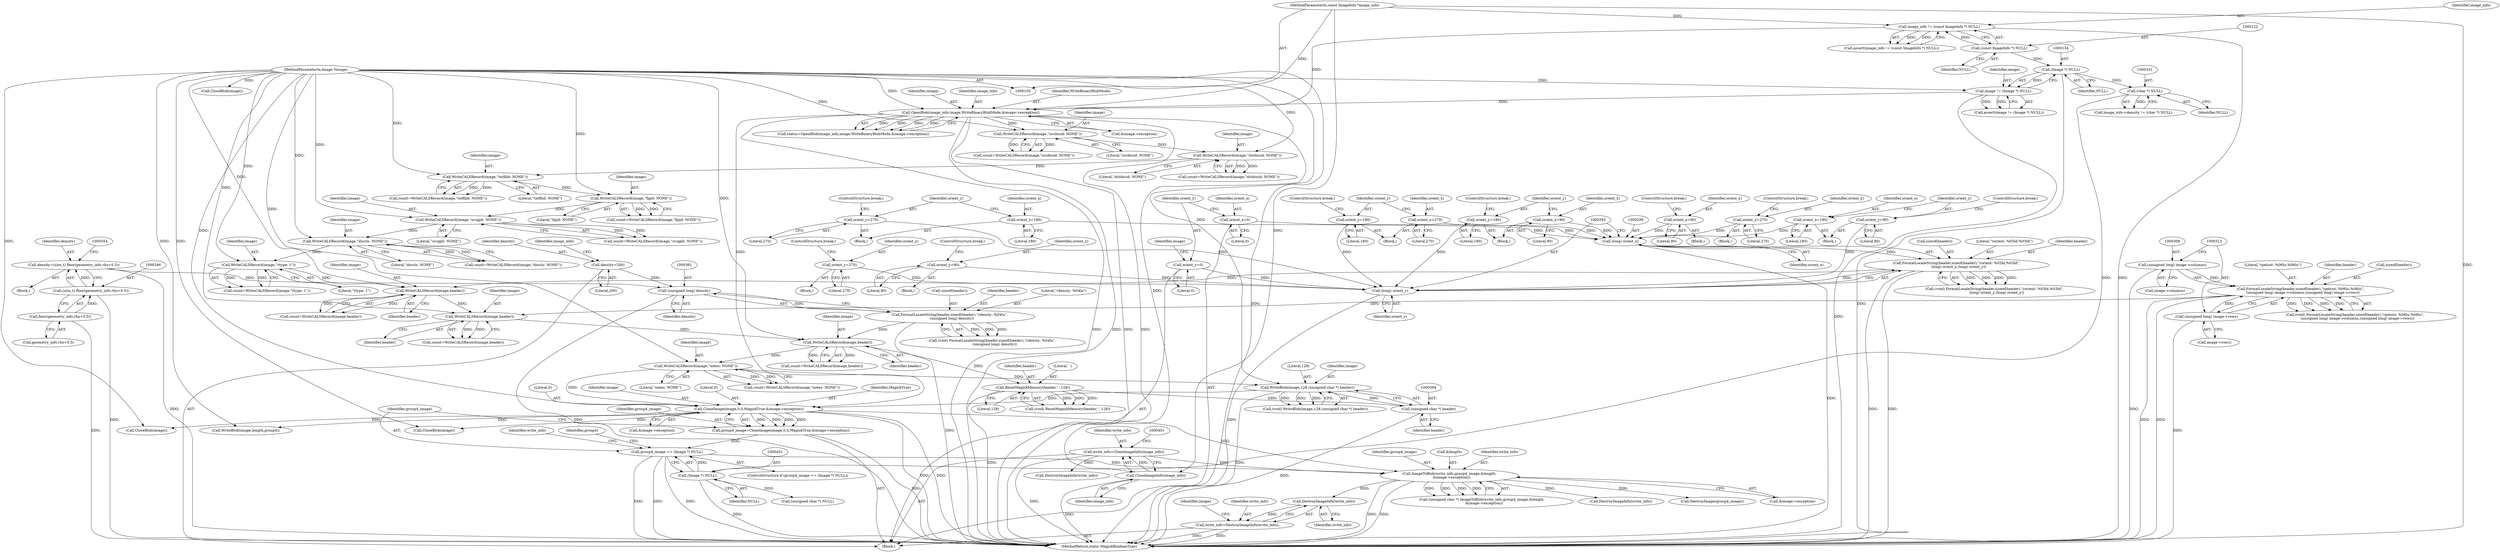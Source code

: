 digraph "0_ImageMagick_3d5ac8c20846871f1eb3068b65f93da7cd33bfd0@pointer" {
"1000480" [label="(Call,DestroyImageInfo(write_info))"];
"1000448" [label="(Call,ImageToBlob(write_info,group4_image,&length,\n    &image->exception))"];
"1000396" [label="(Call,write_info=CloneImageInfo(image_info))"];
"1000398" [label="(Call,CloneImageInfo(image_info))"];
"1000159" [label="(Call,OpenBlob(image_info,image,WriteBinaryBlobMode,&image->exception))"];
"1000119" [label="(Call,image_info != (const ImageInfo *) NULL)"];
"1000104" [label="(MethodParameterIn,const ImageInfo *image_info)"];
"1000121" [label="(Call,(const ImageInfo *) NULL)"];
"1000131" [label="(Call,image != (Image *) NULL)"];
"1000105" [label="(MethodParameterIn,Image *image)"];
"1000133" [label="(Call,(Image *) NULL)"];
"1000428" [label="(Call,group4_image == (Image *) NULL)"];
"1000416" [label="(Call,group4_image=CloneImage(image,0,0,MagickTrue,&image->exception))"];
"1000418" [label="(Call,CloneImage(image,0,0,MagickTrue,&image->exception))"];
"1000390" [label="(Call,WriteBlob(image,128,(unsigned char *) header))"];
"1000370" [label="(Call,WriteCALSRecord(image,\"notes: NONE\"))"];
"1000365" [label="(Call,WriteCALSRecord(image,header))"];
"1000319" [label="(Call,WriteCALSRecord(image,header))"];
"1000297" [label="(Call,WriteCALSRecord(image,header))"];
"1000208" [label="(Call,WriteCALSRecord(image,\"rtype: 1\"))"];
"1000203" [label="(Call,WriteCALSRecord(image,\"doccls: NONE\"))"];
"1000198" [label="(Call,WriteCALSRecord(image,\"srcgph: NONE\"))"];
"1000193" [label="(Call,WriteCALSRecord(image,\"figid: NONE\"))"];
"1000188" [label="(Call,WriteCALSRecord(image,\"txtfilid: NONE\"))"];
"1000183" [label="(Call,WriteCALSRecord(image,\"dstdocid: NONE\"))"];
"1000175" [label="(Call,WriteCALSRecord(image,\"srcdocid: NONE\"))"];
"1000284" [label="(Call,FormatLocaleString(header,sizeof(header),\"rorient: %03ld,%03ld\",\n    (long) orient_x,(long) orient_y))"];
"1000289" [label="(Call,(long) orient_x)"];
"1000224" [label="(Call,orient_x=180)"];
"1000254" [label="(Call,orient_x=270)"];
"1000263" [label="(Call,orient_x=90)"];
"1000211" [label="(Call,orient_x=0)"];
"1000272" [label="(Call,orient_x=90)"];
"1000233" [label="(Call,orient_x=180)"];
"1000248" [label="(Call,orient_x=270)"];
"1000292" [label="(Call,(long) orient_y)"];
"1000236" [label="(Call,orient_y=90)"];
"1000227" [label="(Call,orient_y=270)"];
"1000266" [label="(Call,orient_y=180)"];
"1000257" [label="(Call,orient_y=180)"];
"1000214" [label="(Call,orient_y=0)"];
"1000278" [label="(Call,orient_y=270)"];
"1000242" [label="(Call,orient_y=90)"];
"1000302" [label="(Call,FormatLocaleString(header,sizeof(header),\"rpelcnt: %06lu,%06lu\",\n    (unsigned long) image->columns,(unsigned long) image->rows))"];
"1000307" [label="(Call,(unsigned long) image->columns)"];
"1000312" [label="(Call,(unsigned long) image->rows)"];
"1000355" [label="(Call,FormatLocaleString(header,sizeof(header),\"rdensty: %04lu\",\n    (unsigned long) density))"];
"1000360" [label="(Call,(unsigned long) density)"];
"1000343" [label="(Call,density=(size_t) floor(geometry_info.rho+0.5))"];
"1000345" [label="(Call,(size_t) floor(geometry_info.rho+0.5))"];
"1000347" [label="(Call,floor(geometry_info.rho+0.5))"];
"1000322" [label="(Call,density=200)"];
"1000393" [label="(Call,(unsigned char *) header)"];
"1000375" [label="(Call,ResetMagickMemory(header,' ',128))"];
"1000430" [label="(Call,(Image *) NULL)"];
"1000330" [label="(Call,(char *) NULL)"];
"1000478" [label="(Call,write_info=DestroyImageInfo(write_info))"];
"1000123" [label="(Identifier,NULL)"];
"1000183" [label="(Call,WriteCALSRecord(image,\"dstdocid: NONE\"))"];
"1000430" [label="(Call,(Image *) NULL)"];
"1000173" [label="(Call,count=WriteCALSRecord(image,\"srcdocid: NONE\"))"];
"1000445" [label="(Identifier,group4)"];
"1000213" [label="(Literal,0)"];
"1000223" [label="(Block,)"];
"1000159" [label="(Call,OpenBlob(image_info,image,WriteBinaryBlobMode,&image->exception))"];
"1000440" [label="(Call,CloseBlob(image))"];
"1000307" [label="(Call,(unsigned long) image->columns)"];
"1000432" [label="(Identifier,NULL)"];
"1000191" [label="(Call,count=WriteCALSRecord(image,\"figid: NONE\"))"];
"1000343" [label="(Call,density=(size_t) floor(geometry_info.rho+0.5))"];
"1000485" [label="(Identifier,image)"];
"1000366" [label="(Identifier,image)"];
"1000302" [label="(Call,FormatLocaleString(header,sizeof(header),\"rpelcnt: %06lu,%06lu\",\n    (unsigned long) image->columns,(unsigned long) image->rows))"];
"1000272" [label="(Call,orient_x=90)"];
"1000130" [label="(Call,assert(image != (Image *) NULL))"];
"1000162" [label="(Identifier,WriteBinaryBlobMode)"];
"1000324" [label="(Literal,200)"];
"1000378" [label="(Literal,128)"];
"1000484" [label="(Call,WriteBlob(image,length,group4))"];
"1000206" [label="(Call,count=WriteCALSRecord(image,\"rtype: 1\"))"];
"1000399" [label="(Identifier,image_info)"];
"1000244" [label="(Literal,90)"];
"1000345" [label="(Call,(size_t) floor(geometry_info.rho+0.5))"];
"1000196" [label="(Call,count=WriteCALSRecord(image,\"srcgph: NONE\"))"];
"1000417" [label="(Identifier,group4_image)"];
"1000319" [label="(Call,WriteCALSRecord(image,header))"];
"1000230" [label="(ControlStructure,break;)"];
"1000330" [label="(Call,(char *) NULL)"];
"1000185" [label="(Literal,\"dstdocid: NONE\")"];
"1000212" [label="(Identifier,orient_x)"];
"1000304" [label="(Call,sizeof(header))"];
"1000157" [label="(Call,status=OpenBlob(image_info,image,WriteBinaryBlobMode,&image->exception))"];
"1000371" [label="(Identifier,image)"];
"1000211" [label="(Call,orient_x=0)"];
"1000348" [label="(Call,geometry_info.rho+0.5)"];
"1000317" [label="(Call,count=WriteCALSRecord(image,header))"];
"1000373" [label="(Call,(void) ResetMagickMemory(header,' ',128))"];
"1000273" [label="(Identifier,orient_x)"];
"1000268" [label="(Literal,180)"];
"1000263" [label="(Call,orient_x=90)"];
"1000193" [label="(Call,WriteCALSRecord(image,\"figid: NONE\"))"];
"1000199" [label="(Identifier,image)"];
"1000274" [label="(Literal,90)"];
"1000281" [label="(ControlStructure,break;)"];
"1000393" [label="(Call,(unsigned char *) header)"];
"1000288" [label="(Literal,\"rorient: %03ld,%03ld\")"];
"1000280" [label="(Literal,270)"];
"1000306" [label="(Literal,\"rpelcnt: %06lu,%06lu\")"];
"1000323" [label="(Identifier,density)"];
"1000395" [label="(Identifier,header)"];
"1000131" [label="(Call,image != (Image *) NULL)"];
"1000226" [label="(Literal,180)"];
"1000275" [label="(ControlStructure,break;)"];
"1000242" [label="(Call,orient_y=90)"];
"1000506" [label="(MethodReturn,static MagickBooleanType)"];
"1000391" [label="(Identifier,image)"];
"1000427" [label="(ControlStructure,if (group4_image == (Image *) NULL))"];
"1000298" [label="(Identifier,image)"];
"1000285" [label="(Identifier,header)"];
"1000175" [label="(Call,WriteCALSRecord(image,\"srcdocid: NONE\"))"];
"1000120" [label="(Identifier,image_info)"];
"1000502" [label="(Call,CloseBlob(image))"];
"1000210" [label="(Literal,\"rtype: 1\")"];
"1000106" [label="(Block,)"];
"1000357" [label="(Call,sizeof(header))"];
"1000194" [label="(Identifier,image)"];
"1000163" [label="(Call,&image->exception)"];
"1000320" [label="(Identifier,image)"];
"1000190" [label="(Literal,\"txtfilid: NONE\")"];
"1000181" [label="(Call,count=WriteCALSRecord(image,\"dstdocid: NONE\"))"];
"1000474" [label="(Call,CloseBlob(image))"];
"1000322" [label="(Call,density=200)"];
"1000247" [label="(Block,)"];
"1000367" [label="(Identifier,header)"];
"1000259" [label="(Literal,180)"];
"1000421" [label="(Literal,0)"];
"1000234" [label="(Identifier,orient_x)"];
"1000250" [label="(Literal,270)"];
"1000299" [label="(Identifier,header)"];
"1000271" [label="(Block,)"];
"1000265" [label="(Literal,90)"];
"1000229" [label="(Literal,270)"];
"1000225" [label="(Identifier,orient_x)"];
"1000398" [label="(Call,CloneImageInfo(image_info))"];
"1000186" [label="(Call,count=WriteCALSRecord(image,\"txtfilid: NONE\"))"];
"1000292" [label="(Call,(long) orient_y)"];
"1000119" [label="(Call,image_info != (const ImageInfo *) NULL)"];
"1000416" [label="(Call,group4_image=CloneImage(image,0,0,MagickTrue,&image->exception))"];
"1000215" [label="(Identifier,orient_y)"];
"1000396" [label="(Call,write_info=CloneImageInfo(image_info))"];
"1000248" [label="(Call,orient_x=270)"];
"1000241" [label="(Block,)"];
"1000314" [label="(Call,image->rows)"];
"1000236" [label="(Call,orient_y=90)"];
"1000295" [label="(Call,count=WriteCALSRecord(image,header))"];
"1000344" [label="(Identifier,density)"];
"1000208" [label="(Call,WriteCALSRecord(image,\"rtype: 1\"))"];
"1000450" [label="(Identifier,group4_image)"];
"1000232" [label="(Block,)"];
"1000370" [label="(Call,WriteCALSRecord(image,\"notes: NONE\"))"];
"1000266" [label="(Call,orient_y=180)"];
"1000420" [label="(Literal,0)"];
"1000267" [label="(Identifier,orient_y)"];
"1000353" [label="(Call,(void) FormatLocaleString(header,sizeof(header),\"rdensty: %04lu\",\n    (unsigned long) density))"];
"1000356" [label="(Identifier,header)"];
"1000243" [label="(Identifier,orient_y)"];
"1000269" [label="(ControlStructure,break;)"];
"1000362" [label="(Identifier,density)"];
"1000233" [label="(Call,orient_x=180)"];
"1000309" [label="(Call,image->columns)"];
"1000237" [label="(Identifier,orient_y)"];
"1000478" [label="(Call,write_info=DestroyImageInfo(write_info))"];
"1000451" [label="(Call,&length)"];
"1000423" [label="(Call,&image->exception)"];
"1000118" [label="(Call,assert(image_info != (const ImageInfo *) NULL))"];
"1000189" [label="(Identifier,image)"];
"1000377" [label="(Literal,' ')"];
"1000201" [label="(Call,count=WriteCALSRecord(image,\"doccls: NONE\"))"];
"1000453" [label="(Call,&image->exception)"];
"1000262" [label="(Block,)"];
"1000257" [label="(Call,orient_y=180)"];
"1000132" [label="(Identifier,image)"];
"1000376" [label="(Identifier,header)"];
"1000303" [label="(Identifier,header)"];
"1000333" [label="(Block,)"];
"1000446" [label="(Call,(unsigned char *) ImageToBlob(write_info,group4_image,&length,\n    &image->exception))"];
"1000135" [label="(Identifier,NULL)"];
"1000392" [label="(Literal,128)"];
"1000418" [label="(Call,CloneImage(image,0,0,MagickTrue,&image->exception))"];
"1000481" [label="(Identifier,write_info)"];
"1000209" [label="(Identifier,image)"];
"1000359" [label="(Literal,\"rdensty: %04lu\")"];
"1000177" [label="(Literal,\"srcdocid: NONE\")"];
"1000105" [label="(MethodParameterIn,Image *image)"];
"1000365" [label="(Call,WriteCALSRecord(image,header))"];
"1000390" [label="(Call,WriteBlob(image,128,(unsigned char *) header))"];
"1000363" [label="(Call,count=WriteCALSRecord(image,header))"];
"1000422" [label="(Identifier,MagickTrue)"];
"1000347" [label="(Call,floor(geometry_info.rho+0.5))"];
"1000133" [label="(Call,(Image *) NULL)"];
"1000372" [label="(Literal,\"notes: NONE\")"];
"1000388" [label="(Call,(void) WriteBlob(image,128,(unsigned char *) header))"];
"1000253" [label="(Block,)"];
"1000238" [label="(Literal,90)"];
"1000277" [label="(Block,)"];
"1000479" [label="(Identifier,write_info)"];
"1000449" [label="(Identifier,write_info)"];
"1000429" [label="(Identifier,group4_image)"];
"1000264" [label="(Identifier,orient_x)"];
"1000297" [label="(Call,WriteCALSRecord(image,header))"];
"1000205" [label="(Literal,\"doccls: NONE\")"];
"1000161" [label="(Identifier,image)"];
"1000254" [label="(Call,orient_x=270)"];
"1000360" [label="(Call,(unsigned long) density)"];
"1000204" [label="(Identifier,image)"];
"1000249" [label="(Identifier,orient_x)"];
"1000235" [label="(Literal,180)"];
"1000289" [label="(Call,(long) orient_x)"];
"1000284" [label="(Call,FormatLocaleString(header,sizeof(header),\"rorient: %03ld,%03ld\",\n    (long) orient_x,(long) orient_y))"];
"1000256" [label="(Literal,270)"];
"1000104" [label="(MethodParameterIn,const ImageInfo *image_info)"];
"1000203" [label="(Call,WriteCALSRecord(image,\"doccls: NONE\"))"];
"1000219" [label="(Identifier,image)"];
"1000332" [label="(Identifier,NULL)"];
"1000470" [label="(Call,DestroyImageInfo(write_info))"];
"1000375" [label="(Call,ResetMagickMemory(header,' ',128))"];
"1000251" [label="(ControlStructure,break;)"];
"1000214" [label="(Call,orient_y=0)"];
"1000198" [label="(Call,WriteCALSRecord(image,\"srcgph: NONE\"))"];
"1000326" [label="(Call,image_info->density != (char *) NULL)"];
"1000224" [label="(Call,orient_x=180)"];
"1000368" [label="(Call,count=WriteCALSRecord(image,\"notes: NONE\"))"];
"1000255" [label="(Identifier,orient_x)"];
"1000321" [label="(Identifier,header)"];
"1000121" [label="(Call,(const ImageInfo *) NULL)"];
"1000480" [label="(Call,DestroyImageInfo(write_info))"];
"1000160" [label="(Identifier,image_info)"];
"1000195" [label="(Literal,\"figid: NONE\")"];
"1000176" [label="(Identifier,image)"];
"1000239" [label="(ControlStructure,break;)"];
"1000279" [label="(Identifier,orient_y)"];
"1000464" [label="(Call,(unsigned char *) NULL)"];
"1000397" [label="(Identifier,write_info)"];
"1000188" [label="(Call,WriteCALSRecord(image,\"txtfilid: NONE\"))"];
"1000436" [label="(Call,DestroyImageInfo(write_info))"];
"1000200" [label="(Literal,\"srcgph: NONE\")"];
"1000278" [label="(Call,orient_y=270)"];
"1000294" [label="(Identifier,orient_y)"];
"1000328" [label="(Identifier,image_info)"];
"1000355" [label="(Call,FormatLocaleString(header,sizeof(header),\"rdensty: %04lu\",\n    (unsigned long) density))"];
"1000435" [label="(Identifier,write_info)"];
"1000419" [label="(Identifier,image)"];
"1000282" [label="(Call,(void) FormatLocaleString(header,sizeof(header),\"rorient: %03ld,%03ld\",\n    (long) orient_x,(long) orient_y))"];
"1000428" [label="(Call,group4_image == (Image *) NULL)"];
"1000459" [label="(Call,DestroyImage(group4_image))"];
"1000228" [label="(Identifier,orient_y)"];
"1000258" [label="(Identifier,orient_y)"];
"1000286" [label="(Call,sizeof(header))"];
"1000291" [label="(Identifier,orient_x)"];
"1000245" [label="(ControlStructure,break;)"];
"1000312" [label="(Call,(unsigned long) image->rows)"];
"1000300" [label="(Call,(void) FormatLocaleString(header,sizeof(header),\"rpelcnt: %06lu,%06lu\",\n    (unsigned long) image->columns,(unsigned long) image->rows))"];
"1000260" [label="(ControlStructure,break;)"];
"1000227" [label="(Call,orient_y=270)"];
"1000216" [label="(Literal,0)"];
"1000448" [label="(Call,ImageToBlob(write_info,group4_image,&length,\n    &image->exception))"];
"1000184" [label="(Identifier,image)"];
"1000480" -> "1000478"  [label="AST: "];
"1000480" -> "1000481"  [label="CFG: "];
"1000481" -> "1000480"  [label="AST: "];
"1000478" -> "1000480"  [label="CFG: "];
"1000480" -> "1000478"  [label="DDG: "];
"1000448" -> "1000480"  [label="DDG: "];
"1000448" -> "1000446"  [label="AST: "];
"1000448" -> "1000453"  [label="CFG: "];
"1000449" -> "1000448"  [label="AST: "];
"1000450" -> "1000448"  [label="AST: "];
"1000451" -> "1000448"  [label="AST: "];
"1000453" -> "1000448"  [label="AST: "];
"1000446" -> "1000448"  [label="CFG: "];
"1000448" -> "1000506"  [label="DDG: "];
"1000448" -> "1000506"  [label="DDG: "];
"1000448" -> "1000446"  [label="DDG: "];
"1000448" -> "1000446"  [label="DDG: "];
"1000448" -> "1000446"  [label="DDG: "];
"1000448" -> "1000446"  [label="DDG: "];
"1000396" -> "1000448"  [label="DDG: "];
"1000428" -> "1000448"  [label="DDG: "];
"1000418" -> "1000448"  [label="DDG: "];
"1000448" -> "1000459"  [label="DDG: "];
"1000448" -> "1000470"  [label="DDG: "];
"1000396" -> "1000106"  [label="AST: "];
"1000396" -> "1000398"  [label="CFG: "];
"1000397" -> "1000396"  [label="AST: "];
"1000398" -> "1000396"  [label="AST: "];
"1000401" -> "1000396"  [label="CFG: "];
"1000396" -> "1000506"  [label="DDG: "];
"1000398" -> "1000396"  [label="DDG: "];
"1000396" -> "1000436"  [label="DDG: "];
"1000398" -> "1000399"  [label="CFG: "];
"1000399" -> "1000398"  [label="AST: "];
"1000398" -> "1000506"  [label="DDG: "];
"1000159" -> "1000398"  [label="DDG: "];
"1000104" -> "1000398"  [label="DDG: "];
"1000159" -> "1000157"  [label="AST: "];
"1000159" -> "1000163"  [label="CFG: "];
"1000160" -> "1000159"  [label="AST: "];
"1000161" -> "1000159"  [label="AST: "];
"1000162" -> "1000159"  [label="AST: "];
"1000163" -> "1000159"  [label="AST: "];
"1000157" -> "1000159"  [label="CFG: "];
"1000159" -> "1000506"  [label="DDG: "];
"1000159" -> "1000506"  [label="DDG: "];
"1000159" -> "1000506"  [label="DDG: "];
"1000159" -> "1000506"  [label="DDG: "];
"1000159" -> "1000157"  [label="DDG: "];
"1000159" -> "1000157"  [label="DDG: "];
"1000159" -> "1000157"  [label="DDG: "];
"1000159" -> "1000157"  [label="DDG: "];
"1000119" -> "1000159"  [label="DDG: "];
"1000104" -> "1000159"  [label="DDG: "];
"1000131" -> "1000159"  [label="DDG: "];
"1000105" -> "1000159"  [label="DDG: "];
"1000159" -> "1000175"  [label="DDG: "];
"1000159" -> "1000418"  [label="DDG: "];
"1000119" -> "1000118"  [label="AST: "];
"1000119" -> "1000121"  [label="CFG: "];
"1000120" -> "1000119"  [label="AST: "];
"1000121" -> "1000119"  [label="AST: "];
"1000118" -> "1000119"  [label="CFG: "];
"1000119" -> "1000506"  [label="DDG: "];
"1000119" -> "1000118"  [label="DDG: "];
"1000119" -> "1000118"  [label="DDG: "];
"1000104" -> "1000119"  [label="DDG: "];
"1000121" -> "1000119"  [label="DDG: "];
"1000104" -> "1000103"  [label="AST: "];
"1000104" -> "1000506"  [label="DDG: "];
"1000121" -> "1000123"  [label="CFG: "];
"1000122" -> "1000121"  [label="AST: "];
"1000123" -> "1000121"  [label="AST: "];
"1000121" -> "1000133"  [label="DDG: "];
"1000131" -> "1000130"  [label="AST: "];
"1000131" -> "1000133"  [label="CFG: "];
"1000132" -> "1000131"  [label="AST: "];
"1000133" -> "1000131"  [label="AST: "];
"1000130" -> "1000131"  [label="CFG: "];
"1000131" -> "1000506"  [label="DDG: "];
"1000131" -> "1000130"  [label="DDG: "];
"1000131" -> "1000130"  [label="DDG: "];
"1000105" -> "1000131"  [label="DDG: "];
"1000133" -> "1000131"  [label="DDG: "];
"1000105" -> "1000103"  [label="AST: "];
"1000105" -> "1000506"  [label="DDG: "];
"1000105" -> "1000175"  [label="DDG: "];
"1000105" -> "1000183"  [label="DDG: "];
"1000105" -> "1000188"  [label="DDG: "];
"1000105" -> "1000193"  [label="DDG: "];
"1000105" -> "1000198"  [label="DDG: "];
"1000105" -> "1000203"  [label="DDG: "];
"1000105" -> "1000208"  [label="DDG: "];
"1000105" -> "1000297"  [label="DDG: "];
"1000105" -> "1000319"  [label="DDG: "];
"1000105" -> "1000365"  [label="DDG: "];
"1000105" -> "1000370"  [label="DDG: "];
"1000105" -> "1000390"  [label="DDG: "];
"1000105" -> "1000418"  [label="DDG: "];
"1000105" -> "1000440"  [label="DDG: "];
"1000105" -> "1000474"  [label="DDG: "];
"1000105" -> "1000484"  [label="DDG: "];
"1000105" -> "1000502"  [label="DDG: "];
"1000133" -> "1000135"  [label="CFG: "];
"1000134" -> "1000133"  [label="AST: "];
"1000135" -> "1000133"  [label="AST: "];
"1000133" -> "1000506"  [label="DDG: "];
"1000133" -> "1000330"  [label="DDG: "];
"1000428" -> "1000427"  [label="AST: "];
"1000428" -> "1000430"  [label="CFG: "];
"1000429" -> "1000428"  [label="AST: "];
"1000430" -> "1000428"  [label="AST: "];
"1000435" -> "1000428"  [label="CFG: "];
"1000445" -> "1000428"  [label="CFG: "];
"1000428" -> "1000506"  [label="DDG: "];
"1000428" -> "1000506"  [label="DDG: "];
"1000428" -> "1000506"  [label="DDG: "];
"1000416" -> "1000428"  [label="DDG: "];
"1000430" -> "1000428"  [label="DDG: "];
"1000416" -> "1000106"  [label="AST: "];
"1000416" -> "1000418"  [label="CFG: "];
"1000417" -> "1000416"  [label="AST: "];
"1000418" -> "1000416"  [label="AST: "];
"1000429" -> "1000416"  [label="CFG: "];
"1000416" -> "1000506"  [label="DDG: "];
"1000418" -> "1000416"  [label="DDG: "];
"1000418" -> "1000416"  [label="DDG: "];
"1000418" -> "1000416"  [label="DDG: "];
"1000418" -> "1000416"  [label="DDG: "];
"1000418" -> "1000423"  [label="CFG: "];
"1000419" -> "1000418"  [label="AST: "];
"1000420" -> "1000418"  [label="AST: "];
"1000421" -> "1000418"  [label="AST: "];
"1000422" -> "1000418"  [label="AST: "];
"1000423" -> "1000418"  [label="AST: "];
"1000418" -> "1000506"  [label="DDG: "];
"1000418" -> "1000506"  [label="DDG: "];
"1000390" -> "1000418"  [label="DDG: "];
"1000370" -> "1000418"  [label="DDG: "];
"1000418" -> "1000440"  [label="DDG: "];
"1000418" -> "1000474"  [label="DDG: "];
"1000418" -> "1000484"  [label="DDG: "];
"1000390" -> "1000388"  [label="AST: "];
"1000390" -> "1000393"  [label="CFG: "];
"1000391" -> "1000390"  [label="AST: "];
"1000392" -> "1000390"  [label="AST: "];
"1000393" -> "1000390"  [label="AST: "];
"1000388" -> "1000390"  [label="CFG: "];
"1000390" -> "1000506"  [label="DDG: "];
"1000390" -> "1000388"  [label="DDG: "];
"1000390" -> "1000388"  [label="DDG: "];
"1000390" -> "1000388"  [label="DDG: "];
"1000370" -> "1000390"  [label="DDG: "];
"1000393" -> "1000390"  [label="DDG: "];
"1000370" -> "1000368"  [label="AST: "];
"1000370" -> "1000372"  [label="CFG: "];
"1000371" -> "1000370"  [label="AST: "];
"1000372" -> "1000370"  [label="AST: "];
"1000368" -> "1000370"  [label="CFG: "];
"1000370" -> "1000368"  [label="DDG: "];
"1000370" -> "1000368"  [label="DDG: "];
"1000365" -> "1000370"  [label="DDG: "];
"1000365" -> "1000363"  [label="AST: "];
"1000365" -> "1000367"  [label="CFG: "];
"1000366" -> "1000365"  [label="AST: "];
"1000367" -> "1000365"  [label="AST: "];
"1000363" -> "1000365"  [label="CFG: "];
"1000365" -> "1000363"  [label="DDG: "];
"1000365" -> "1000363"  [label="DDG: "];
"1000319" -> "1000365"  [label="DDG: "];
"1000355" -> "1000365"  [label="DDG: "];
"1000365" -> "1000375"  [label="DDG: "];
"1000319" -> "1000317"  [label="AST: "];
"1000319" -> "1000321"  [label="CFG: "];
"1000320" -> "1000319"  [label="AST: "];
"1000321" -> "1000319"  [label="AST: "];
"1000317" -> "1000319"  [label="CFG: "];
"1000319" -> "1000317"  [label="DDG: "];
"1000319" -> "1000317"  [label="DDG: "];
"1000297" -> "1000319"  [label="DDG: "];
"1000302" -> "1000319"  [label="DDG: "];
"1000297" -> "1000295"  [label="AST: "];
"1000297" -> "1000299"  [label="CFG: "];
"1000298" -> "1000297"  [label="AST: "];
"1000299" -> "1000297"  [label="AST: "];
"1000295" -> "1000297"  [label="CFG: "];
"1000297" -> "1000295"  [label="DDG: "];
"1000297" -> "1000295"  [label="DDG: "];
"1000208" -> "1000297"  [label="DDG: "];
"1000284" -> "1000297"  [label="DDG: "];
"1000208" -> "1000206"  [label="AST: "];
"1000208" -> "1000210"  [label="CFG: "];
"1000209" -> "1000208"  [label="AST: "];
"1000210" -> "1000208"  [label="AST: "];
"1000206" -> "1000208"  [label="CFG: "];
"1000208" -> "1000206"  [label="DDG: "];
"1000208" -> "1000206"  [label="DDG: "];
"1000203" -> "1000208"  [label="DDG: "];
"1000203" -> "1000201"  [label="AST: "];
"1000203" -> "1000205"  [label="CFG: "];
"1000204" -> "1000203"  [label="AST: "];
"1000205" -> "1000203"  [label="AST: "];
"1000201" -> "1000203"  [label="CFG: "];
"1000203" -> "1000201"  [label="DDG: "];
"1000203" -> "1000201"  [label="DDG: "];
"1000198" -> "1000203"  [label="DDG: "];
"1000198" -> "1000196"  [label="AST: "];
"1000198" -> "1000200"  [label="CFG: "];
"1000199" -> "1000198"  [label="AST: "];
"1000200" -> "1000198"  [label="AST: "];
"1000196" -> "1000198"  [label="CFG: "];
"1000198" -> "1000196"  [label="DDG: "];
"1000198" -> "1000196"  [label="DDG: "];
"1000193" -> "1000198"  [label="DDG: "];
"1000193" -> "1000191"  [label="AST: "];
"1000193" -> "1000195"  [label="CFG: "];
"1000194" -> "1000193"  [label="AST: "];
"1000195" -> "1000193"  [label="AST: "];
"1000191" -> "1000193"  [label="CFG: "];
"1000193" -> "1000191"  [label="DDG: "];
"1000193" -> "1000191"  [label="DDG: "];
"1000188" -> "1000193"  [label="DDG: "];
"1000188" -> "1000186"  [label="AST: "];
"1000188" -> "1000190"  [label="CFG: "];
"1000189" -> "1000188"  [label="AST: "];
"1000190" -> "1000188"  [label="AST: "];
"1000186" -> "1000188"  [label="CFG: "];
"1000188" -> "1000186"  [label="DDG: "];
"1000188" -> "1000186"  [label="DDG: "];
"1000183" -> "1000188"  [label="DDG: "];
"1000183" -> "1000181"  [label="AST: "];
"1000183" -> "1000185"  [label="CFG: "];
"1000184" -> "1000183"  [label="AST: "];
"1000185" -> "1000183"  [label="AST: "];
"1000181" -> "1000183"  [label="CFG: "];
"1000183" -> "1000181"  [label="DDG: "];
"1000183" -> "1000181"  [label="DDG: "];
"1000175" -> "1000183"  [label="DDG: "];
"1000175" -> "1000173"  [label="AST: "];
"1000175" -> "1000177"  [label="CFG: "];
"1000176" -> "1000175"  [label="AST: "];
"1000177" -> "1000175"  [label="AST: "];
"1000173" -> "1000175"  [label="CFG: "];
"1000175" -> "1000173"  [label="DDG: "];
"1000175" -> "1000173"  [label="DDG: "];
"1000284" -> "1000282"  [label="AST: "];
"1000284" -> "1000292"  [label="CFG: "];
"1000285" -> "1000284"  [label="AST: "];
"1000286" -> "1000284"  [label="AST: "];
"1000288" -> "1000284"  [label="AST: "];
"1000289" -> "1000284"  [label="AST: "];
"1000292" -> "1000284"  [label="AST: "];
"1000282" -> "1000284"  [label="CFG: "];
"1000284" -> "1000506"  [label="DDG: "];
"1000284" -> "1000506"  [label="DDG: "];
"1000284" -> "1000282"  [label="DDG: "];
"1000284" -> "1000282"  [label="DDG: "];
"1000284" -> "1000282"  [label="DDG: "];
"1000284" -> "1000282"  [label="DDG: "];
"1000289" -> "1000284"  [label="DDG: "];
"1000292" -> "1000284"  [label="DDG: "];
"1000289" -> "1000291"  [label="CFG: "];
"1000290" -> "1000289"  [label="AST: "];
"1000291" -> "1000289"  [label="AST: "];
"1000293" -> "1000289"  [label="CFG: "];
"1000289" -> "1000506"  [label="DDG: "];
"1000224" -> "1000289"  [label="DDG: "];
"1000254" -> "1000289"  [label="DDG: "];
"1000263" -> "1000289"  [label="DDG: "];
"1000211" -> "1000289"  [label="DDG: "];
"1000272" -> "1000289"  [label="DDG: "];
"1000233" -> "1000289"  [label="DDG: "];
"1000248" -> "1000289"  [label="DDG: "];
"1000224" -> "1000223"  [label="AST: "];
"1000224" -> "1000226"  [label="CFG: "];
"1000225" -> "1000224"  [label="AST: "];
"1000226" -> "1000224"  [label="AST: "];
"1000228" -> "1000224"  [label="CFG: "];
"1000254" -> "1000253"  [label="AST: "];
"1000254" -> "1000256"  [label="CFG: "];
"1000255" -> "1000254"  [label="AST: "];
"1000256" -> "1000254"  [label="AST: "];
"1000258" -> "1000254"  [label="CFG: "];
"1000263" -> "1000262"  [label="AST: "];
"1000263" -> "1000265"  [label="CFG: "];
"1000264" -> "1000263"  [label="AST: "];
"1000265" -> "1000263"  [label="AST: "];
"1000267" -> "1000263"  [label="CFG: "];
"1000211" -> "1000106"  [label="AST: "];
"1000211" -> "1000213"  [label="CFG: "];
"1000212" -> "1000211"  [label="AST: "];
"1000213" -> "1000211"  [label="AST: "];
"1000215" -> "1000211"  [label="CFG: "];
"1000272" -> "1000271"  [label="AST: "];
"1000272" -> "1000274"  [label="CFG: "];
"1000273" -> "1000272"  [label="AST: "];
"1000274" -> "1000272"  [label="AST: "];
"1000275" -> "1000272"  [label="CFG: "];
"1000233" -> "1000232"  [label="AST: "];
"1000233" -> "1000235"  [label="CFG: "];
"1000234" -> "1000233"  [label="AST: "];
"1000235" -> "1000233"  [label="AST: "];
"1000237" -> "1000233"  [label="CFG: "];
"1000248" -> "1000247"  [label="AST: "];
"1000248" -> "1000250"  [label="CFG: "];
"1000249" -> "1000248"  [label="AST: "];
"1000250" -> "1000248"  [label="AST: "];
"1000251" -> "1000248"  [label="CFG: "];
"1000292" -> "1000294"  [label="CFG: "];
"1000293" -> "1000292"  [label="AST: "];
"1000294" -> "1000292"  [label="AST: "];
"1000292" -> "1000506"  [label="DDG: "];
"1000236" -> "1000292"  [label="DDG: "];
"1000227" -> "1000292"  [label="DDG: "];
"1000266" -> "1000292"  [label="DDG: "];
"1000257" -> "1000292"  [label="DDG: "];
"1000214" -> "1000292"  [label="DDG: "];
"1000278" -> "1000292"  [label="DDG: "];
"1000242" -> "1000292"  [label="DDG: "];
"1000236" -> "1000232"  [label="AST: "];
"1000236" -> "1000238"  [label="CFG: "];
"1000237" -> "1000236"  [label="AST: "];
"1000238" -> "1000236"  [label="AST: "];
"1000239" -> "1000236"  [label="CFG: "];
"1000227" -> "1000223"  [label="AST: "];
"1000227" -> "1000229"  [label="CFG: "];
"1000228" -> "1000227"  [label="AST: "];
"1000229" -> "1000227"  [label="AST: "];
"1000230" -> "1000227"  [label="CFG: "];
"1000266" -> "1000262"  [label="AST: "];
"1000266" -> "1000268"  [label="CFG: "];
"1000267" -> "1000266"  [label="AST: "];
"1000268" -> "1000266"  [label="AST: "];
"1000269" -> "1000266"  [label="CFG: "];
"1000257" -> "1000253"  [label="AST: "];
"1000257" -> "1000259"  [label="CFG: "];
"1000258" -> "1000257"  [label="AST: "];
"1000259" -> "1000257"  [label="AST: "];
"1000260" -> "1000257"  [label="CFG: "];
"1000214" -> "1000106"  [label="AST: "];
"1000214" -> "1000216"  [label="CFG: "];
"1000215" -> "1000214"  [label="AST: "];
"1000216" -> "1000214"  [label="AST: "];
"1000219" -> "1000214"  [label="CFG: "];
"1000278" -> "1000277"  [label="AST: "];
"1000278" -> "1000280"  [label="CFG: "];
"1000279" -> "1000278"  [label="AST: "];
"1000280" -> "1000278"  [label="AST: "];
"1000281" -> "1000278"  [label="CFG: "];
"1000242" -> "1000241"  [label="AST: "];
"1000242" -> "1000244"  [label="CFG: "];
"1000243" -> "1000242"  [label="AST: "];
"1000244" -> "1000242"  [label="AST: "];
"1000245" -> "1000242"  [label="CFG: "];
"1000302" -> "1000300"  [label="AST: "];
"1000302" -> "1000312"  [label="CFG: "];
"1000303" -> "1000302"  [label="AST: "];
"1000304" -> "1000302"  [label="AST: "];
"1000306" -> "1000302"  [label="AST: "];
"1000307" -> "1000302"  [label="AST: "];
"1000312" -> "1000302"  [label="AST: "];
"1000300" -> "1000302"  [label="CFG: "];
"1000302" -> "1000506"  [label="DDG: "];
"1000302" -> "1000506"  [label="DDG: "];
"1000302" -> "1000300"  [label="DDG: "];
"1000302" -> "1000300"  [label="DDG: "];
"1000302" -> "1000300"  [label="DDG: "];
"1000302" -> "1000300"  [label="DDG: "];
"1000307" -> "1000302"  [label="DDG: "];
"1000312" -> "1000302"  [label="DDG: "];
"1000307" -> "1000309"  [label="CFG: "];
"1000308" -> "1000307"  [label="AST: "];
"1000309" -> "1000307"  [label="AST: "];
"1000313" -> "1000307"  [label="CFG: "];
"1000307" -> "1000506"  [label="DDG: "];
"1000312" -> "1000314"  [label="CFG: "];
"1000313" -> "1000312"  [label="AST: "];
"1000314" -> "1000312"  [label="AST: "];
"1000312" -> "1000506"  [label="DDG: "];
"1000355" -> "1000353"  [label="AST: "];
"1000355" -> "1000360"  [label="CFG: "];
"1000356" -> "1000355"  [label="AST: "];
"1000357" -> "1000355"  [label="AST: "];
"1000359" -> "1000355"  [label="AST: "];
"1000360" -> "1000355"  [label="AST: "];
"1000353" -> "1000355"  [label="CFG: "];
"1000355" -> "1000506"  [label="DDG: "];
"1000355" -> "1000353"  [label="DDG: "];
"1000355" -> "1000353"  [label="DDG: "];
"1000355" -> "1000353"  [label="DDG: "];
"1000360" -> "1000355"  [label="DDG: "];
"1000360" -> "1000362"  [label="CFG: "];
"1000361" -> "1000360"  [label="AST: "];
"1000362" -> "1000360"  [label="AST: "];
"1000360" -> "1000506"  [label="DDG: "];
"1000343" -> "1000360"  [label="DDG: "];
"1000322" -> "1000360"  [label="DDG: "];
"1000343" -> "1000333"  [label="AST: "];
"1000343" -> "1000345"  [label="CFG: "];
"1000344" -> "1000343"  [label="AST: "];
"1000345" -> "1000343"  [label="AST: "];
"1000354" -> "1000343"  [label="CFG: "];
"1000343" -> "1000506"  [label="DDG: "];
"1000345" -> "1000343"  [label="DDG: "];
"1000345" -> "1000347"  [label="CFG: "];
"1000346" -> "1000345"  [label="AST: "];
"1000347" -> "1000345"  [label="AST: "];
"1000345" -> "1000506"  [label="DDG: "];
"1000347" -> "1000345"  [label="DDG: "];
"1000347" -> "1000348"  [label="CFG: "];
"1000348" -> "1000347"  [label="AST: "];
"1000347" -> "1000506"  [label="DDG: "];
"1000322" -> "1000106"  [label="AST: "];
"1000322" -> "1000324"  [label="CFG: "];
"1000323" -> "1000322"  [label="AST: "];
"1000324" -> "1000322"  [label="AST: "];
"1000328" -> "1000322"  [label="CFG: "];
"1000393" -> "1000395"  [label="CFG: "];
"1000394" -> "1000393"  [label="AST: "];
"1000395" -> "1000393"  [label="AST: "];
"1000393" -> "1000506"  [label="DDG: "];
"1000375" -> "1000393"  [label="DDG: "];
"1000375" -> "1000373"  [label="AST: "];
"1000375" -> "1000378"  [label="CFG: "];
"1000376" -> "1000375"  [label="AST: "];
"1000377" -> "1000375"  [label="AST: "];
"1000378" -> "1000375"  [label="AST: "];
"1000373" -> "1000375"  [label="CFG: "];
"1000375" -> "1000506"  [label="DDG: "];
"1000375" -> "1000373"  [label="DDG: "];
"1000375" -> "1000373"  [label="DDG: "];
"1000375" -> "1000373"  [label="DDG: "];
"1000430" -> "1000432"  [label="CFG: "];
"1000431" -> "1000430"  [label="AST: "];
"1000432" -> "1000430"  [label="AST: "];
"1000430" -> "1000506"  [label="DDG: "];
"1000330" -> "1000430"  [label="DDG: "];
"1000430" -> "1000464"  [label="DDG: "];
"1000330" -> "1000326"  [label="AST: "];
"1000330" -> "1000332"  [label="CFG: "];
"1000331" -> "1000330"  [label="AST: "];
"1000332" -> "1000330"  [label="AST: "];
"1000326" -> "1000330"  [label="CFG: "];
"1000330" -> "1000326"  [label="DDG: "];
"1000478" -> "1000106"  [label="AST: "];
"1000479" -> "1000478"  [label="AST: "];
"1000485" -> "1000478"  [label="CFG: "];
"1000478" -> "1000506"  [label="DDG: "];
"1000478" -> "1000506"  [label="DDG: "];
}
